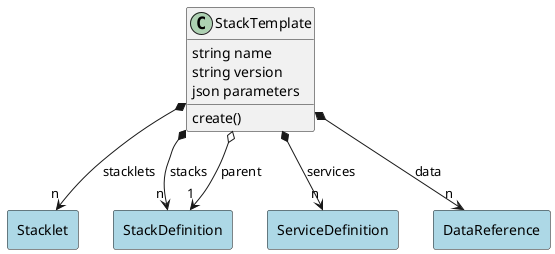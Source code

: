 @startuml

class "StackTemplate" as Model {
 string name
 string version
 json parameters

 create()
 
}

rectangle "Stacklet" as Stacklet #lightblue {
}

Model *--> "n" Stacklet : stacklets


rectangle "StackDefinition" as StackDefinition #lightblue {
}

Model *--> "n" StackDefinition : stacks


rectangle "StackDefinition" as StackDefinition #lightblue {
}

Model o--> "1" StackDefinition : parent


rectangle "ServiceDefinition" as ServiceDefinition #lightblue {
}

Model *--> "n" ServiceDefinition : services


rectangle "DataReference" as DataReference #lightblue {
}

Model *--> "n" DataReference : data





@enduml
